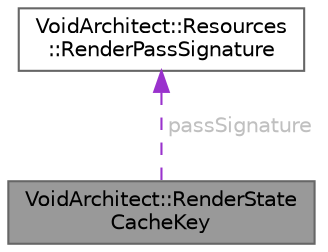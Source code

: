 digraph "VoidArchitect::RenderStateCacheKey"
{
 // LATEX_PDF_SIZE
  bgcolor="transparent";
  edge [fontname=Helvetica,fontsize=10,labelfontname=Helvetica,labelfontsize=10];
  node [fontname=Helvetica,fontsize=10,shape=box,height=0.2,width=0.4];
  Node1 [id="Node000001",label="VoidArchitect::RenderState\lCacheKey",height=0.2,width=0.4,color="gray40", fillcolor="grey60", style="filled", fontcolor="black",tooltip=" "];
  Node2 -> Node1 [id="edge1_Node000001_Node000002",dir="back",color="darkorchid3",style="dashed",tooltip=" ",label=<<TABLE CELLBORDER="0" BORDER="0"><TR><TD VALIGN="top" ALIGN="LEFT" CELLPADDING="1" CELLSPACING="0">passSignature</TD></TR>
</TABLE>> ,fontcolor="grey" ];
  Node2 [id="Node000002",label="VoidArchitect::Resources\l::RenderPassSignature",height=0.2,width=0.4,color="gray40", fillcolor="white", style="filled",URL="$struct_void_architect_1_1_resources_1_1_render_pass_signature.html",tooltip=" "];
}
